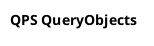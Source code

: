 @startuml
' !include ../style.puml
skinparam ClassFontColor #000000
skinparam ClassBorderColor #000000

title QPS QueryObjects






@end
